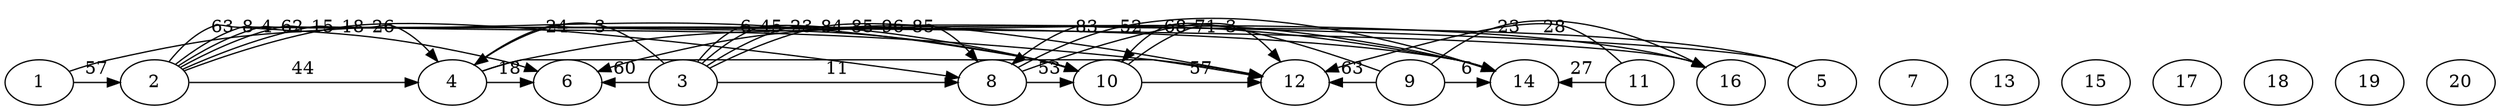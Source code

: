 // The Round Graph
digraph "2_ErdosRenyi_pri" {
	1 [label=1]
	2 [label=2]
	3 [label=3]
	4 [label=4]
	5 [label=5]
	6 [label=6]
	7 [label=7]
	8 [label=8]
	9 [label=9]
	10 [label=10]
	11 [label=11]
	12 [label=12]
	13 [label=13]
	14 [label=14]
	15 [label=15]
	16 [label=16]
	17 [label=17]
	18 [label=18]
	19 [label=19]
	20 [label=20]
	1 -> 2 [label=57 constraint=false]
	1 -> 4 [label=26 constraint=false]
	2 -> 4 [label=44 constraint=false]
	2 -> 6 [label=63 constraint=false]
	2 -> 8 [label=18 constraint=false]
	2 -> 10 [label=8 constraint=false]
	2 -> 12 [label=15 constraint=false]
	2 -> 14 [label=4 constraint=false]
	2 -> 16 [label=62 constraint=false]
	3 -> 4 [label=3 constraint=false]
	3 -> 6 [label=60 constraint=false]
	3 -> 8 [label=11 constraint=false]
	3 -> 10 [label=45 constraint=false]
	3 -> 12 [label=84 constraint=false]
	3 -> 14 [label=23 constraint=false]
	3 -> 16 [label=6 constraint=false]
	4 -> 6 [label=18 constraint=false]
	4 -> 8 [label=85 constraint=false]
	4 -> 10 [label=24 constraint=false]
	4 -> 12 [label=96 constraint=false]
	5 -> 6 [label=85 constraint=false]
	5 -> 8 [label=83 constraint=false]
	8 -> 10 [label=53 constraint=false]
	8 -> 12 [label=3 constraint=false]
	8 -> 14 [label=52 constraint=false]
	9 -> 10 [label=68 constraint=false]
	9 -> 12 [label=63 constraint=false]
	9 -> 14 [label=6 constraint=false]
	9 -> 16 [label=23 constraint=false]
	10 -> 12 [label=57 constraint=false]
	10 -> 14 [label=71 constraint=false]
	11 -> 12 [label=28 constraint=false]
	11 -> 14 [label=27 constraint=false]
}
